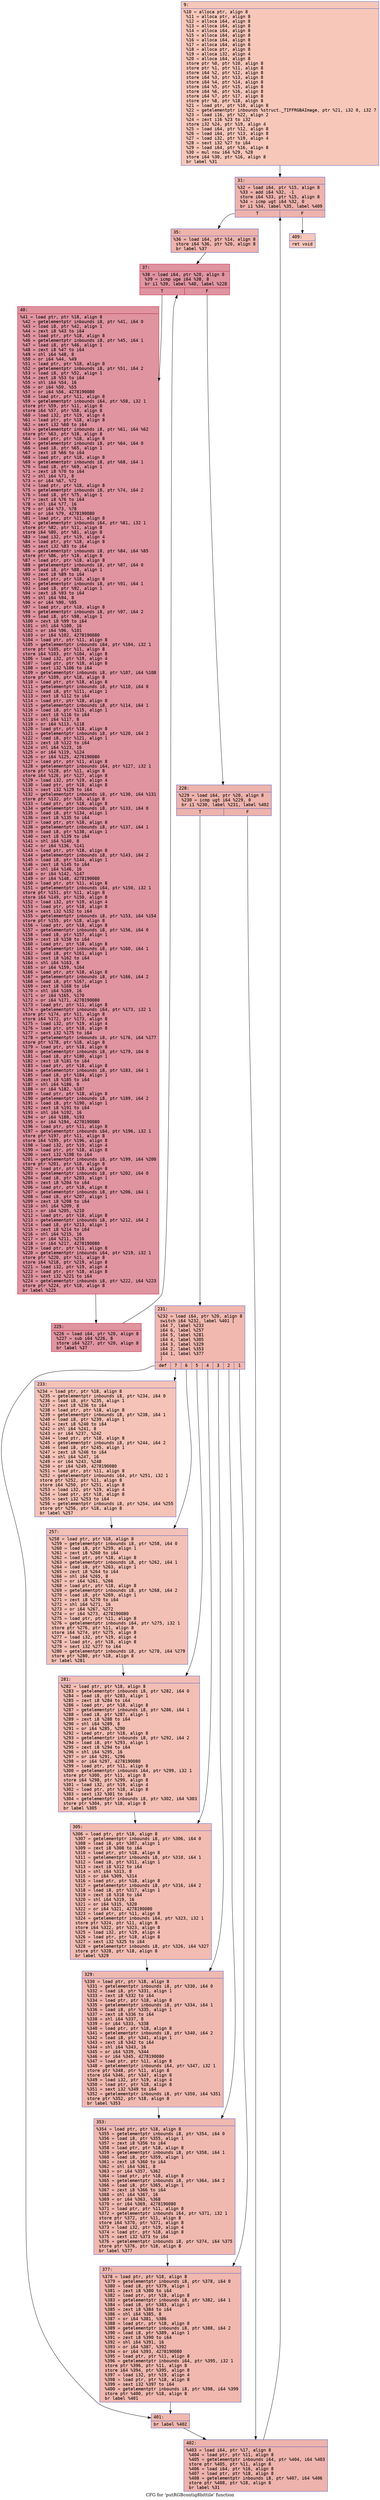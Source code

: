digraph "CFG for 'putRGBcontig8bittile' function" {
	label="CFG for 'putRGBcontig8bittile' function";

	Node0x600002a28820 [shape=record,color="#3d50c3ff", style=filled, fillcolor="#ec7f6370" fontname="Courier",label="{9:\l|  %10 = alloca ptr, align 8\l  %11 = alloca ptr, align 8\l  %12 = alloca i64, align 8\l  %13 = alloca i64, align 8\l  %14 = alloca i64, align 8\l  %15 = alloca i64, align 8\l  %16 = alloca i64, align 8\l  %17 = alloca i64, align 8\l  %18 = alloca ptr, align 8\l  %19 = alloca i32, align 4\l  %20 = alloca i64, align 8\l  store ptr %0, ptr %10, align 8\l  store ptr %1, ptr %11, align 8\l  store i64 %2, ptr %12, align 8\l  store i64 %3, ptr %13, align 8\l  store i64 %4, ptr %14, align 8\l  store i64 %5, ptr %15, align 8\l  store i64 %6, ptr %16, align 8\l  store i64 %7, ptr %17, align 8\l  store ptr %8, ptr %18, align 8\l  %21 = load ptr, ptr %10, align 8\l  %22 = getelementptr inbounds %struct._TIFFRGBAImage, ptr %21, i32 0, i32 7\l  %23 = load i16, ptr %22, align 2\l  %24 = zext i16 %23 to i32\l  store i32 %24, ptr %19, align 4\l  %25 = load i64, ptr %12, align 8\l  %26 = load i64, ptr %13, align 8\l  %27 = load i32, ptr %19, align 4\l  %28 = sext i32 %27 to i64\l  %29 = load i64, ptr %16, align 8\l  %30 = mul nsw i64 %29, %28\l  store i64 %30, ptr %16, align 8\l  br label %31\l}"];
	Node0x600002a28820 -> Node0x600002a28870[tooltip="9 -> 31\nProbability 100.00%" ];
	Node0x600002a28870 [shape=record,color="#3d50c3ff", style=filled, fillcolor="#d6524470" fontname="Courier",label="{31:\l|  %32 = load i64, ptr %15, align 8\l  %33 = add i64 %32, -1\l  store i64 %33, ptr %15, align 8\l  %34 = icmp ugt i64 %32, 0\l  br i1 %34, label %35, label %409\l|{<s0>T|<s1>F}}"];
	Node0x600002a28870:s0 -> Node0x600002a288c0[tooltip="31 -> 35\nProbability 96.88%" ];
	Node0x600002a28870:s1 -> Node0x600002a28d70[tooltip="31 -> 409\nProbability 3.12%" ];
	Node0x600002a288c0 [shape=record,color="#3d50c3ff", style=filled, fillcolor="#d6524470" fontname="Courier",label="{35:\l|  %36 = load i64, ptr %14, align 8\l  store i64 %36, ptr %20, align 8\l  br label %37\l}"];
	Node0x600002a288c0 -> Node0x600002a28910[tooltip="35 -> 37\nProbability 100.00%" ];
	Node0x600002a28910 [shape=record,color="#b70d28ff", style=filled, fillcolor="#b70d2870" fontname="Courier",label="{37:\l|  %38 = load i64, ptr %20, align 8\l  %39 = icmp uge i64 %38, 8\l  br i1 %39, label %40, label %228\l|{<s0>T|<s1>F}}"];
	Node0x600002a28910:s0 -> Node0x600002a28960[tooltip="37 -> 40\nProbability 96.88%" ];
	Node0x600002a28910:s1 -> Node0x600002a28a00[tooltip="37 -> 228\nProbability 3.12%" ];
	Node0x600002a28960 [shape=record,color="#b70d28ff", style=filled, fillcolor="#b70d2870" fontname="Courier",label="{40:\l|  %41 = load ptr, ptr %18, align 8\l  %42 = getelementptr inbounds i8, ptr %41, i64 0\l  %43 = load i8, ptr %42, align 1\l  %44 = zext i8 %43 to i64\l  %45 = load ptr, ptr %18, align 8\l  %46 = getelementptr inbounds i8, ptr %45, i64 1\l  %47 = load i8, ptr %46, align 1\l  %48 = zext i8 %47 to i64\l  %49 = shl i64 %48, 8\l  %50 = or i64 %44, %49\l  %51 = load ptr, ptr %18, align 8\l  %52 = getelementptr inbounds i8, ptr %51, i64 2\l  %53 = load i8, ptr %52, align 1\l  %54 = zext i8 %53 to i64\l  %55 = shl i64 %54, 16\l  %56 = or i64 %50, %55\l  %57 = or i64 %56, 4278190080\l  %58 = load ptr, ptr %11, align 8\l  %59 = getelementptr inbounds i64, ptr %58, i32 1\l  store ptr %59, ptr %11, align 8\l  store i64 %57, ptr %58, align 8\l  %60 = load i32, ptr %19, align 4\l  %61 = load ptr, ptr %18, align 8\l  %62 = sext i32 %60 to i64\l  %63 = getelementptr inbounds i8, ptr %61, i64 %62\l  store ptr %63, ptr %18, align 8\l  %64 = load ptr, ptr %18, align 8\l  %65 = getelementptr inbounds i8, ptr %64, i64 0\l  %66 = load i8, ptr %65, align 1\l  %67 = zext i8 %66 to i64\l  %68 = load ptr, ptr %18, align 8\l  %69 = getelementptr inbounds i8, ptr %68, i64 1\l  %70 = load i8, ptr %69, align 1\l  %71 = zext i8 %70 to i64\l  %72 = shl i64 %71, 8\l  %73 = or i64 %67, %72\l  %74 = load ptr, ptr %18, align 8\l  %75 = getelementptr inbounds i8, ptr %74, i64 2\l  %76 = load i8, ptr %75, align 1\l  %77 = zext i8 %76 to i64\l  %78 = shl i64 %77, 16\l  %79 = or i64 %73, %78\l  %80 = or i64 %79, 4278190080\l  %81 = load ptr, ptr %11, align 8\l  %82 = getelementptr inbounds i64, ptr %81, i32 1\l  store ptr %82, ptr %11, align 8\l  store i64 %80, ptr %81, align 8\l  %83 = load i32, ptr %19, align 4\l  %84 = load ptr, ptr %18, align 8\l  %85 = sext i32 %83 to i64\l  %86 = getelementptr inbounds i8, ptr %84, i64 %85\l  store ptr %86, ptr %18, align 8\l  %87 = load ptr, ptr %18, align 8\l  %88 = getelementptr inbounds i8, ptr %87, i64 0\l  %89 = load i8, ptr %88, align 1\l  %90 = zext i8 %89 to i64\l  %91 = load ptr, ptr %18, align 8\l  %92 = getelementptr inbounds i8, ptr %91, i64 1\l  %93 = load i8, ptr %92, align 1\l  %94 = zext i8 %93 to i64\l  %95 = shl i64 %94, 8\l  %96 = or i64 %90, %95\l  %97 = load ptr, ptr %18, align 8\l  %98 = getelementptr inbounds i8, ptr %97, i64 2\l  %99 = load i8, ptr %98, align 1\l  %100 = zext i8 %99 to i64\l  %101 = shl i64 %100, 16\l  %102 = or i64 %96, %101\l  %103 = or i64 %102, 4278190080\l  %104 = load ptr, ptr %11, align 8\l  %105 = getelementptr inbounds i64, ptr %104, i32 1\l  store ptr %105, ptr %11, align 8\l  store i64 %103, ptr %104, align 8\l  %106 = load i32, ptr %19, align 4\l  %107 = load ptr, ptr %18, align 8\l  %108 = sext i32 %106 to i64\l  %109 = getelementptr inbounds i8, ptr %107, i64 %108\l  store ptr %109, ptr %18, align 8\l  %110 = load ptr, ptr %18, align 8\l  %111 = getelementptr inbounds i8, ptr %110, i64 0\l  %112 = load i8, ptr %111, align 1\l  %113 = zext i8 %112 to i64\l  %114 = load ptr, ptr %18, align 8\l  %115 = getelementptr inbounds i8, ptr %114, i64 1\l  %116 = load i8, ptr %115, align 1\l  %117 = zext i8 %116 to i64\l  %118 = shl i64 %117, 8\l  %119 = or i64 %113, %118\l  %120 = load ptr, ptr %18, align 8\l  %121 = getelementptr inbounds i8, ptr %120, i64 2\l  %122 = load i8, ptr %121, align 1\l  %123 = zext i8 %122 to i64\l  %124 = shl i64 %123, 16\l  %125 = or i64 %119, %124\l  %126 = or i64 %125, 4278190080\l  %127 = load ptr, ptr %11, align 8\l  %128 = getelementptr inbounds i64, ptr %127, i32 1\l  store ptr %128, ptr %11, align 8\l  store i64 %126, ptr %127, align 8\l  %129 = load i32, ptr %19, align 4\l  %130 = load ptr, ptr %18, align 8\l  %131 = sext i32 %129 to i64\l  %132 = getelementptr inbounds i8, ptr %130, i64 %131\l  store ptr %132, ptr %18, align 8\l  %133 = load ptr, ptr %18, align 8\l  %134 = getelementptr inbounds i8, ptr %133, i64 0\l  %135 = load i8, ptr %134, align 1\l  %136 = zext i8 %135 to i64\l  %137 = load ptr, ptr %18, align 8\l  %138 = getelementptr inbounds i8, ptr %137, i64 1\l  %139 = load i8, ptr %138, align 1\l  %140 = zext i8 %139 to i64\l  %141 = shl i64 %140, 8\l  %142 = or i64 %136, %141\l  %143 = load ptr, ptr %18, align 8\l  %144 = getelementptr inbounds i8, ptr %143, i64 2\l  %145 = load i8, ptr %144, align 1\l  %146 = zext i8 %145 to i64\l  %147 = shl i64 %146, 16\l  %148 = or i64 %142, %147\l  %149 = or i64 %148, 4278190080\l  %150 = load ptr, ptr %11, align 8\l  %151 = getelementptr inbounds i64, ptr %150, i32 1\l  store ptr %151, ptr %11, align 8\l  store i64 %149, ptr %150, align 8\l  %152 = load i32, ptr %19, align 4\l  %153 = load ptr, ptr %18, align 8\l  %154 = sext i32 %152 to i64\l  %155 = getelementptr inbounds i8, ptr %153, i64 %154\l  store ptr %155, ptr %18, align 8\l  %156 = load ptr, ptr %18, align 8\l  %157 = getelementptr inbounds i8, ptr %156, i64 0\l  %158 = load i8, ptr %157, align 1\l  %159 = zext i8 %158 to i64\l  %160 = load ptr, ptr %18, align 8\l  %161 = getelementptr inbounds i8, ptr %160, i64 1\l  %162 = load i8, ptr %161, align 1\l  %163 = zext i8 %162 to i64\l  %164 = shl i64 %163, 8\l  %165 = or i64 %159, %164\l  %166 = load ptr, ptr %18, align 8\l  %167 = getelementptr inbounds i8, ptr %166, i64 2\l  %168 = load i8, ptr %167, align 1\l  %169 = zext i8 %168 to i64\l  %170 = shl i64 %169, 16\l  %171 = or i64 %165, %170\l  %172 = or i64 %171, 4278190080\l  %173 = load ptr, ptr %11, align 8\l  %174 = getelementptr inbounds i64, ptr %173, i32 1\l  store ptr %174, ptr %11, align 8\l  store i64 %172, ptr %173, align 8\l  %175 = load i32, ptr %19, align 4\l  %176 = load ptr, ptr %18, align 8\l  %177 = sext i32 %175 to i64\l  %178 = getelementptr inbounds i8, ptr %176, i64 %177\l  store ptr %178, ptr %18, align 8\l  %179 = load ptr, ptr %18, align 8\l  %180 = getelementptr inbounds i8, ptr %179, i64 0\l  %181 = load i8, ptr %180, align 1\l  %182 = zext i8 %181 to i64\l  %183 = load ptr, ptr %18, align 8\l  %184 = getelementptr inbounds i8, ptr %183, i64 1\l  %185 = load i8, ptr %184, align 1\l  %186 = zext i8 %185 to i64\l  %187 = shl i64 %186, 8\l  %188 = or i64 %182, %187\l  %189 = load ptr, ptr %18, align 8\l  %190 = getelementptr inbounds i8, ptr %189, i64 2\l  %191 = load i8, ptr %190, align 1\l  %192 = zext i8 %191 to i64\l  %193 = shl i64 %192, 16\l  %194 = or i64 %188, %193\l  %195 = or i64 %194, 4278190080\l  %196 = load ptr, ptr %11, align 8\l  %197 = getelementptr inbounds i64, ptr %196, i32 1\l  store ptr %197, ptr %11, align 8\l  store i64 %195, ptr %196, align 8\l  %198 = load i32, ptr %19, align 4\l  %199 = load ptr, ptr %18, align 8\l  %200 = sext i32 %198 to i64\l  %201 = getelementptr inbounds i8, ptr %199, i64 %200\l  store ptr %201, ptr %18, align 8\l  %202 = load ptr, ptr %18, align 8\l  %203 = getelementptr inbounds i8, ptr %202, i64 0\l  %204 = load i8, ptr %203, align 1\l  %205 = zext i8 %204 to i64\l  %206 = load ptr, ptr %18, align 8\l  %207 = getelementptr inbounds i8, ptr %206, i64 1\l  %208 = load i8, ptr %207, align 1\l  %209 = zext i8 %208 to i64\l  %210 = shl i64 %209, 8\l  %211 = or i64 %205, %210\l  %212 = load ptr, ptr %18, align 8\l  %213 = getelementptr inbounds i8, ptr %212, i64 2\l  %214 = load i8, ptr %213, align 1\l  %215 = zext i8 %214 to i64\l  %216 = shl i64 %215, 16\l  %217 = or i64 %211, %216\l  %218 = or i64 %217, 4278190080\l  %219 = load ptr, ptr %11, align 8\l  %220 = getelementptr inbounds i64, ptr %219, i32 1\l  store ptr %220, ptr %11, align 8\l  store i64 %218, ptr %219, align 8\l  %221 = load i32, ptr %19, align 4\l  %222 = load ptr, ptr %18, align 8\l  %223 = sext i32 %221 to i64\l  %224 = getelementptr inbounds i8, ptr %222, i64 %223\l  store ptr %224, ptr %18, align 8\l  br label %225\l}"];
	Node0x600002a28960 -> Node0x600002a289b0[tooltip="40 -> 225\nProbability 100.00%" ];
	Node0x600002a289b0 [shape=record,color="#b70d28ff", style=filled, fillcolor="#b70d2870" fontname="Courier",label="{225:\l|  %226 = load i64, ptr %20, align 8\l  %227 = sub i64 %226, 8\l  store i64 %227, ptr %20, align 8\l  br label %37\l}"];
	Node0x600002a289b0 -> Node0x600002a28910[tooltip="225 -> 37\nProbability 100.00%" ];
	Node0x600002a28a00 [shape=record,color="#3d50c3ff", style=filled, fillcolor="#d6524470" fontname="Courier",label="{228:\l|  %229 = load i64, ptr %20, align 8\l  %230 = icmp ugt i64 %229, 0\l  br i1 %230, label %231, label %402\l|{<s0>T|<s1>F}}"];
	Node0x600002a28a00:s0 -> Node0x600002a28a50[tooltip="228 -> 231\nProbability 50.00%" ];
	Node0x600002a28a00:s1 -> Node0x600002a28d20[tooltip="228 -> 402\nProbability 50.00%" ];
	Node0x600002a28a50 [shape=record,color="#3d50c3ff", style=filled, fillcolor="#dc5d4a70" fontname="Courier",label="{231:\l|  %232 = load i64, ptr %20, align 8\l  switch i64 %232, label %401 [\l    i64 7, label %233\l    i64 6, label %257\l    i64 5, label %281\l    i64 4, label %305\l    i64 3, label %329\l    i64 2, label %353\l    i64 1, label %377\l  ]\l|{<s0>def|<s1>7|<s2>6|<s3>5|<s4>4|<s5>3|<s6>2|<s7>1}}"];
	Node0x600002a28a50:s0 -> Node0x600002a28cd0[tooltip="231 -> 401\nProbability 12.50%" ];
	Node0x600002a28a50:s1 -> Node0x600002a28aa0[tooltip="231 -> 233\nProbability 12.50%" ];
	Node0x600002a28a50:s2 -> Node0x600002a28af0[tooltip="231 -> 257\nProbability 12.50%" ];
	Node0x600002a28a50:s3 -> Node0x600002a28b40[tooltip="231 -> 281\nProbability 12.50%" ];
	Node0x600002a28a50:s4 -> Node0x600002a28b90[tooltip="231 -> 305\nProbability 12.50%" ];
	Node0x600002a28a50:s5 -> Node0x600002a28be0[tooltip="231 -> 329\nProbability 12.50%" ];
	Node0x600002a28a50:s6 -> Node0x600002a28c30[tooltip="231 -> 353\nProbability 12.50%" ];
	Node0x600002a28a50:s7 -> Node0x600002a28c80[tooltip="231 -> 377\nProbability 12.50%" ];
	Node0x600002a28aa0 [shape=record,color="#3d50c3ff", style=filled, fillcolor="#e8765c70" fontname="Courier",label="{233:\l|  %234 = load ptr, ptr %18, align 8\l  %235 = getelementptr inbounds i8, ptr %234, i64 0\l  %236 = load i8, ptr %235, align 1\l  %237 = zext i8 %236 to i64\l  %238 = load ptr, ptr %18, align 8\l  %239 = getelementptr inbounds i8, ptr %238, i64 1\l  %240 = load i8, ptr %239, align 1\l  %241 = zext i8 %240 to i64\l  %242 = shl i64 %241, 8\l  %243 = or i64 %237, %242\l  %244 = load ptr, ptr %18, align 8\l  %245 = getelementptr inbounds i8, ptr %244, i64 2\l  %246 = load i8, ptr %245, align 1\l  %247 = zext i8 %246 to i64\l  %248 = shl i64 %247, 16\l  %249 = or i64 %243, %248\l  %250 = or i64 %249, 4278190080\l  %251 = load ptr, ptr %11, align 8\l  %252 = getelementptr inbounds i64, ptr %251, i32 1\l  store ptr %252, ptr %11, align 8\l  store i64 %250, ptr %251, align 8\l  %253 = load i32, ptr %19, align 4\l  %254 = load ptr, ptr %18, align 8\l  %255 = sext i32 %253 to i64\l  %256 = getelementptr inbounds i8, ptr %254, i64 %255\l  store ptr %256, ptr %18, align 8\l  br label %257\l}"];
	Node0x600002a28aa0 -> Node0x600002a28af0[tooltip="233 -> 257\nProbability 100.00%" ];
	Node0x600002a28af0 [shape=record,color="#3d50c3ff", style=filled, fillcolor="#e5705870" fontname="Courier",label="{257:\l|  %258 = load ptr, ptr %18, align 8\l  %259 = getelementptr inbounds i8, ptr %258, i64 0\l  %260 = load i8, ptr %259, align 1\l  %261 = zext i8 %260 to i64\l  %262 = load ptr, ptr %18, align 8\l  %263 = getelementptr inbounds i8, ptr %262, i64 1\l  %264 = load i8, ptr %263, align 1\l  %265 = zext i8 %264 to i64\l  %266 = shl i64 %265, 8\l  %267 = or i64 %261, %266\l  %268 = load ptr, ptr %18, align 8\l  %269 = getelementptr inbounds i8, ptr %268, i64 2\l  %270 = load i8, ptr %269, align 1\l  %271 = zext i8 %270 to i64\l  %272 = shl i64 %271, 16\l  %273 = or i64 %267, %272\l  %274 = or i64 %273, 4278190080\l  %275 = load ptr, ptr %11, align 8\l  %276 = getelementptr inbounds i64, ptr %275, i32 1\l  store ptr %276, ptr %11, align 8\l  store i64 %274, ptr %275, align 8\l  %277 = load i32, ptr %19, align 4\l  %278 = load ptr, ptr %18, align 8\l  %279 = sext i32 %277 to i64\l  %280 = getelementptr inbounds i8, ptr %278, i64 %279\l  store ptr %280, ptr %18, align 8\l  br label %281\l}"];
	Node0x600002a28af0 -> Node0x600002a28b40[tooltip="257 -> 281\nProbability 100.00%" ];
	Node0x600002a28b40 [shape=record,color="#3d50c3ff", style=filled, fillcolor="#e36c5570" fontname="Courier",label="{281:\l|  %282 = load ptr, ptr %18, align 8\l  %283 = getelementptr inbounds i8, ptr %282, i64 0\l  %284 = load i8, ptr %283, align 1\l  %285 = zext i8 %284 to i64\l  %286 = load ptr, ptr %18, align 8\l  %287 = getelementptr inbounds i8, ptr %286, i64 1\l  %288 = load i8, ptr %287, align 1\l  %289 = zext i8 %288 to i64\l  %290 = shl i64 %289, 8\l  %291 = or i64 %285, %290\l  %292 = load ptr, ptr %18, align 8\l  %293 = getelementptr inbounds i8, ptr %292, i64 2\l  %294 = load i8, ptr %293, align 1\l  %295 = zext i8 %294 to i64\l  %296 = shl i64 %295, 16\l  %297 = or i64 %291, %296\l  %298 = or i64 %297, 4278190080\l  %299 = load ptr, ptr %11, align 8\l  %300 = getelementptr inbounds i64, ptr %299, i32 1\l  store ptr %300, ptr %11, align 8\l  store i64 %298, ptr %299, align 8\l  %301 = load i32, ptr %19, align 4\l  %302 = load ptr, ptr %18, align 8\l  %303 = sext i32 %301 to i64\l  %304 = getelementptr inbounds i8, ptr %302, i64 %303\l  store ptr %304, ptr %18, align 8\l  br label %305\l}"];
	Node0x600002a28b40 -> Node0x600002a28b90[tooltip="281 -> 305\nProbability 100.00%" ];
	Node0x600002a28b90 [shape=record,color="#3d50c3ff", style=filled, fillcolor="#e1675170" fontname="Courier",label="{305:\l|  %306 = load ptr, ptr %18, align 8\l  %307 = getelementptr inbounds i8, ptr %306, i64 0\l  %308 = load i8, ptr %307, align 1\l  %309 = zext i8 %308 to i64\l  %310 = load ptr, ptr %18, align 8\l  %311 = getelementptr inbounds i8, ptr %310, i64 1\l  %312 = load i8, ptr %311, align 1\l  %313 = zext i8 %312 to i64\l  %314 = shl i64 %313, 8\l  %315 = or i64 %309, %314\l  %316 = load ptr, ptr %18, align 8\l  %317 = getelementptr inbounds i8, ptr %316, i64 2\l  %318 = load i8, ptr %317, align 1\l  %319 = zext i8 %318 to i64\l  %320 = shl i64 %319, 16\l  %321 = or i64 %315, %320\l  %322 = or i64 %321, 4278190080\l  %323 = load ptr, ptr %11, align 8\l  %324 = getelementptr inbounds i64, ptr %323, i32 1\l  store ptr %324, ptr %11, align 8\l  store i64 %322, ptr %323, align 8\l  %325 = load i32, ptr %19, align 4\l  %326 = load ptr, ptr %18, align 8\l  %327 = sext i32 %325 to i64\l  %328 = getelementptr inbounds i8, ptr %326, i64 %327\l  store ptr %328, ptr %18, align 8\l  br label %329\l}"];
	Node0x600002a28b90 -> Node0x600002a28be0[tooltip="305 -> 329\nProbability 100.00%" ];
	Node0x600002a28be0 [shape=record,color="#3d50c3ff", style=filled, fillcolor="#de614d70" fontname="Courier",label="{329:\l|  %330 = load ptr, ptr %18, align 8\l  %331 = getelementptr inbounds i8, ptr %330, i64 0\l  %332 = load i8, ptr %331, align 1\l  %333 = zext i8 %332 to i64\l  %334 = load ptr, ptr %18, align 8\l  %335 = getelementptr inbounds i8, ptr %334, i64 1\l  %336 = load i8, ptr %335, align 1\l  %337 = zext i8 %336 to i64\l  %338 = shl i64 %337, 8\l  %339 = or i64 %333, %338\l  %340 = load ptr, ptr %18, align 8\l  %341 = getelementptr inbounds i8, ptr %340, i64 2\l  %342 = load i8, ptr %341, align 1\l  %343 = zext i8 %342 to i64\l  %344 = shl i64 %343, 16\l  %345 = or i64 %339, %344\l  %346 = or i64 %345, 4278190080\l  %347 = load ptr, ptr %11, align 8\l  %348 = getelementptr inbounds i64, ptr %347, i32 1\l  store ptr %348, ptr %11, align 8\l  store i64 %346, ptr %347, align 8\l  %349 = load i32, ptr %19, align 4\l  %350 = load ptr, ptr %18, align 8\l  %351 = sext i32 %349 to i64\l  %352 = getelementptr inbounds i8, ptr %350, i64 %351\l  store ptr %352, ptr %18, align 8\l  br label %353\l}"];
	Node0x600002a28be0 -> Node0x600002a28c30[tooltip="329 -> 353\nProbability 100.00%" ];
	Node0x600002a28c30 [shape=record,color="#3d50c3ff", style=filled, fillcolor="#de614d70" fontname="Courier",label="{353:\l|  %354 = load ptr, ptr %18, align 8\l  %355 = getelementptr inbounds i8, ptr %354, i64 0\l  %356 = load i8, ptr %355, align 1\l  %357 = zext i8 %356 to i64\l  %358 = load ptr, ptr %18, align 8\l  %359 = getelementptr inbounds i8, ptr %358, i64 1\l  %360 = load i8, ptr %359, align 1\l  %361 = zext i8 %360 to i64\l  %362 = shl i64 %361, 8\l  %363 = or i64 %357, %362\l  %364 = load ptr, ptr %18, align 8\l  %365 = getelementptr inbounds i8, ptr %364, i64 2\l  %366 = load i8, ptr %365, align 1\l  %367 = zext i8 %366 to i64\l  %368 = shl i64 %367, 16\l  %369 = or i64 %363, %368\l  %370 = or i64 %369, 4278190080\l  %371 = load ptr, ptr %11, align 8\l  %372 = getelementptr inbounds i64, ptr %371, i32 1\l  store ptr %372, ptr %11, align 8\l  store i64 %370, ptr %371, align 8\l  %373 = load i32, ptr %19, align 4\l  %374 = load ptr, ptr %18, align 8\l  %375 = sext i32 %373 to i64\l  %376 = getelementptr inbounds i8, ptr %374, i64 %375\l  store ptr %376, ptr %18, align 8\l  br label %377\l}"];
	Node0x600002a28c30 -> Node0x600002a28c80[tooltip="353 -> 377\nProbability 100.00%" ];
	Node0x600002a28c80 [shape=record,color="#3d50c3ff", style=filled, fillcolor="#dc5d4a70" fontname="Courier",label="{377:\l|  %378 = load ptr, ptr %18, align 8\l  %379 = getelementptr inbounds i8, ptr %378, i64 0\l  %380 = load i8, ptr %379, align 1\l  %381 = zext i8 %380 to i64\l  %382 = load ptr, ptr %18, align 8\l  %383 = getelementptr inbounds i8, ptr %382, i64 1\l  %384 = load i8, ptr %383, align 1\l  %385 = zext i8 %384 to i64\l  %386 = shl i64 %385, 8\l  %387 = or i64 %381, %386\l  %388 = load ptr, ptr %18, align 8\l  %389 = getelementptr inbounds i8, ptr %388, i64 2\l  %390 = load i8, ptr %389, align 1\l  %391 = zext i8 %390 to i64\l  %392 = shl i64 %391, 16\l  %393 = or i64 %387, %392\l  %394 = or i64 %393, 4278190080\l  %395 = load ptr, ptr %11, align 8\l  %396 = getelementptr inbounds i64, ptr %395, i32 1\l  store ptr %396, ptr %11, align 8\l  store i64 %394, ptr %395, align 8\l  %397 = load i32, ptr %19, align 4\l  %398 = load ptr, ptr %18, align 8\l  %399 = sext i32 %397 to i64\l  %400 = getelementptr inbounds i8, ptr %398, i64 %399\l  store ptr %400, ptr %18, align 8\l  br label %401\l}"];
	Node0x600002a28c80 -> Node0x600002a28cd0[tooltip="377 -> 401\nProbability 100.00%" ];
	Node0x600002a28cd0 [shape=record,color="#3d50c3ff", style=filled, fillcolor="#dc5d4a70" fontname="Courier",label="{401:\l|  br label %402\l}"];
	Node0x600002a28cd0 -> Node0x600002a28d20[tooltip="401 -> 402\nProbability 100.00%" ];
	Node0x600002a28d20 [shape=record,color="#3d50c3ff", style=filled, fillcolor="#d6524470" fontname="Courier",label="{402:\l|  %403 = load i64, ptr %17, align 8\l  %404 = load ptr, ptr %11, align 8\l  %405 = getelementptr inbounds i64, ptr %404, i64 %403\l  store ptr %405, ptr %11, align 8\l  %406 = load i64, ptr %16, align 8\l  %407 = load ptr, ptr %18, align 8\l  %408 = getelementptr inbounds i8, ptr %407, i64 %406\l  store ptr %408, ptr %18, align 8\l  br label %31\l}"];
	Node0x600002a28d20 -> Node0x600002a28870[tooltip="402 -> 31\nProbability 100.00%" ];
	Node0x600002a28d70 [shape=record,color="#3d50c3ff", style=filled, fillcolor="#ec7f6370" fontname="Courier",label="{409:\l|  ret void\l}"];
}
